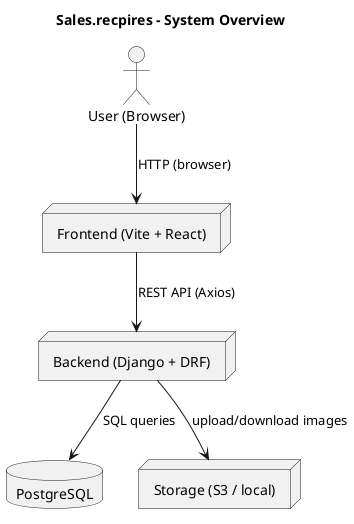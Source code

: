 @startuml
title Sales.recpires - System Overview

actor "User (Browser)" as user
node "Frontend (Vite + React)" as frontend
node "Backend (Django + DRF)" as backend
database "PostgreSQL" as db
node "Storage (S3 / local)" as storage

user --> frontend : HTTP (browser)
frontend --> backend : REST API (Axios)
backend --> db : SQL queries
backend --> storage : upload/download images

@enduml
